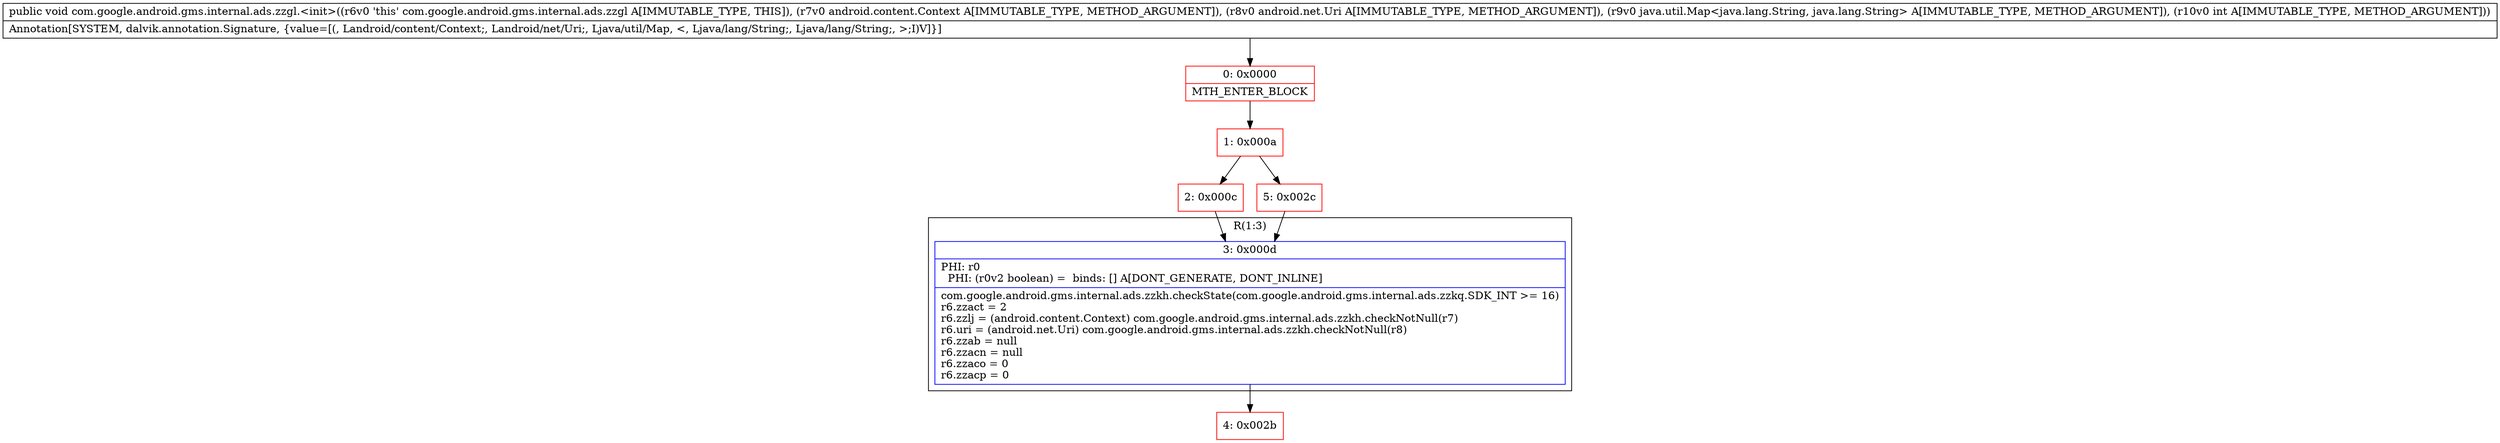 digraph "CFG forcom.google.android.gms.internal.ads.zzgl.\<init\>(Landroid\/content\/Context;Landroid\/net\/Uri;Ljava\/util\/Map;I)V" {
subgraph cluster_Region_1583095975 {
label = "R(1:3)";
node [shape=record,color=blue];
Node_3 [shape=record,label="{3\:\ 0x000d|PHI: r0 \l  PHI: (r0v2 boolean) =  binds: [] A[DONT_GENERATE, DONT_INLINE]\l|com.google.android.gms.internal.ads.zzkh.checkState(com.google.android.gms.internal.ads.zzkq.SDK_INT \>= 16)\lr6.zzact = 2\lr6.zzlj = (android.content.Context) com.google.android.gms.internal.ads.zzkh.checkNotNull(r7)\lr6.uri = (android.net.Uri) com.google.android.gms.internal.ads.zzkh.checkNotNull(r8)\lr6.zzab = null\lr6.zzacn = null\lr6.zzaco = 0\lr6.zzacp = 0\l}"];
}
Node_0 [shape=record,color=red,label="{0\:\ 0x0000|MTH_ENTER_BLOCK\l}"];
Node_1 [shape=record,color=red,label="{1\:\ 0x000a}"];
Node_2 [shape=record,color=red,label="{2\:\ 0x000c}"];
Node_4 [shape=record,color=red,label="{4\:\ 0x002b}"];
Node_5 [shape=record,color=red,label="{5\:\ 0x002c}"];
MethodNode[shape=record,label="{public void com.google.android.gms.internal.ads.zzgl.\<init\>((r6v0 'this' com.google.android.gms.internal.ads.zzgl A[IMMUTABLE_TYPE, THIS]), (r7v0 android.content.Context A[IMMUTABLE_TYPE, METHOD_ARGUMENT]), (r8v0 android.net.Uri A[IMMUTABLE_TYPE, METHOD_ARGUMENT]), (r9v0 java.util.Map\<java.lang.String, java.lang.String\> A[IMMUTABLE_TYPE, METHOD_ARGUMENT]), (r10v0 int A[IMMUTABLE_TYPE, METHOD_ARGUMENT]))  | Annotation[SYSTEM, dalvik.annotation.Signature, \{value=[(, Landroid\/content\/Context;, Landroid\/net\/Uri;, Ljava\/util\/Map, \<, Ljava\/lang\/String;, Ljava\/lang\/String;, \>;I)V]\}]\l}"];
MethodNode -> Node_0;
Node_3 -> Node_4;
Node_0 -> Node_1;
Node_1 -> Node_2;
Node_1 -> Node_5;
Node_2 -> Node_3;
Node_5 -> Node_3;
}

